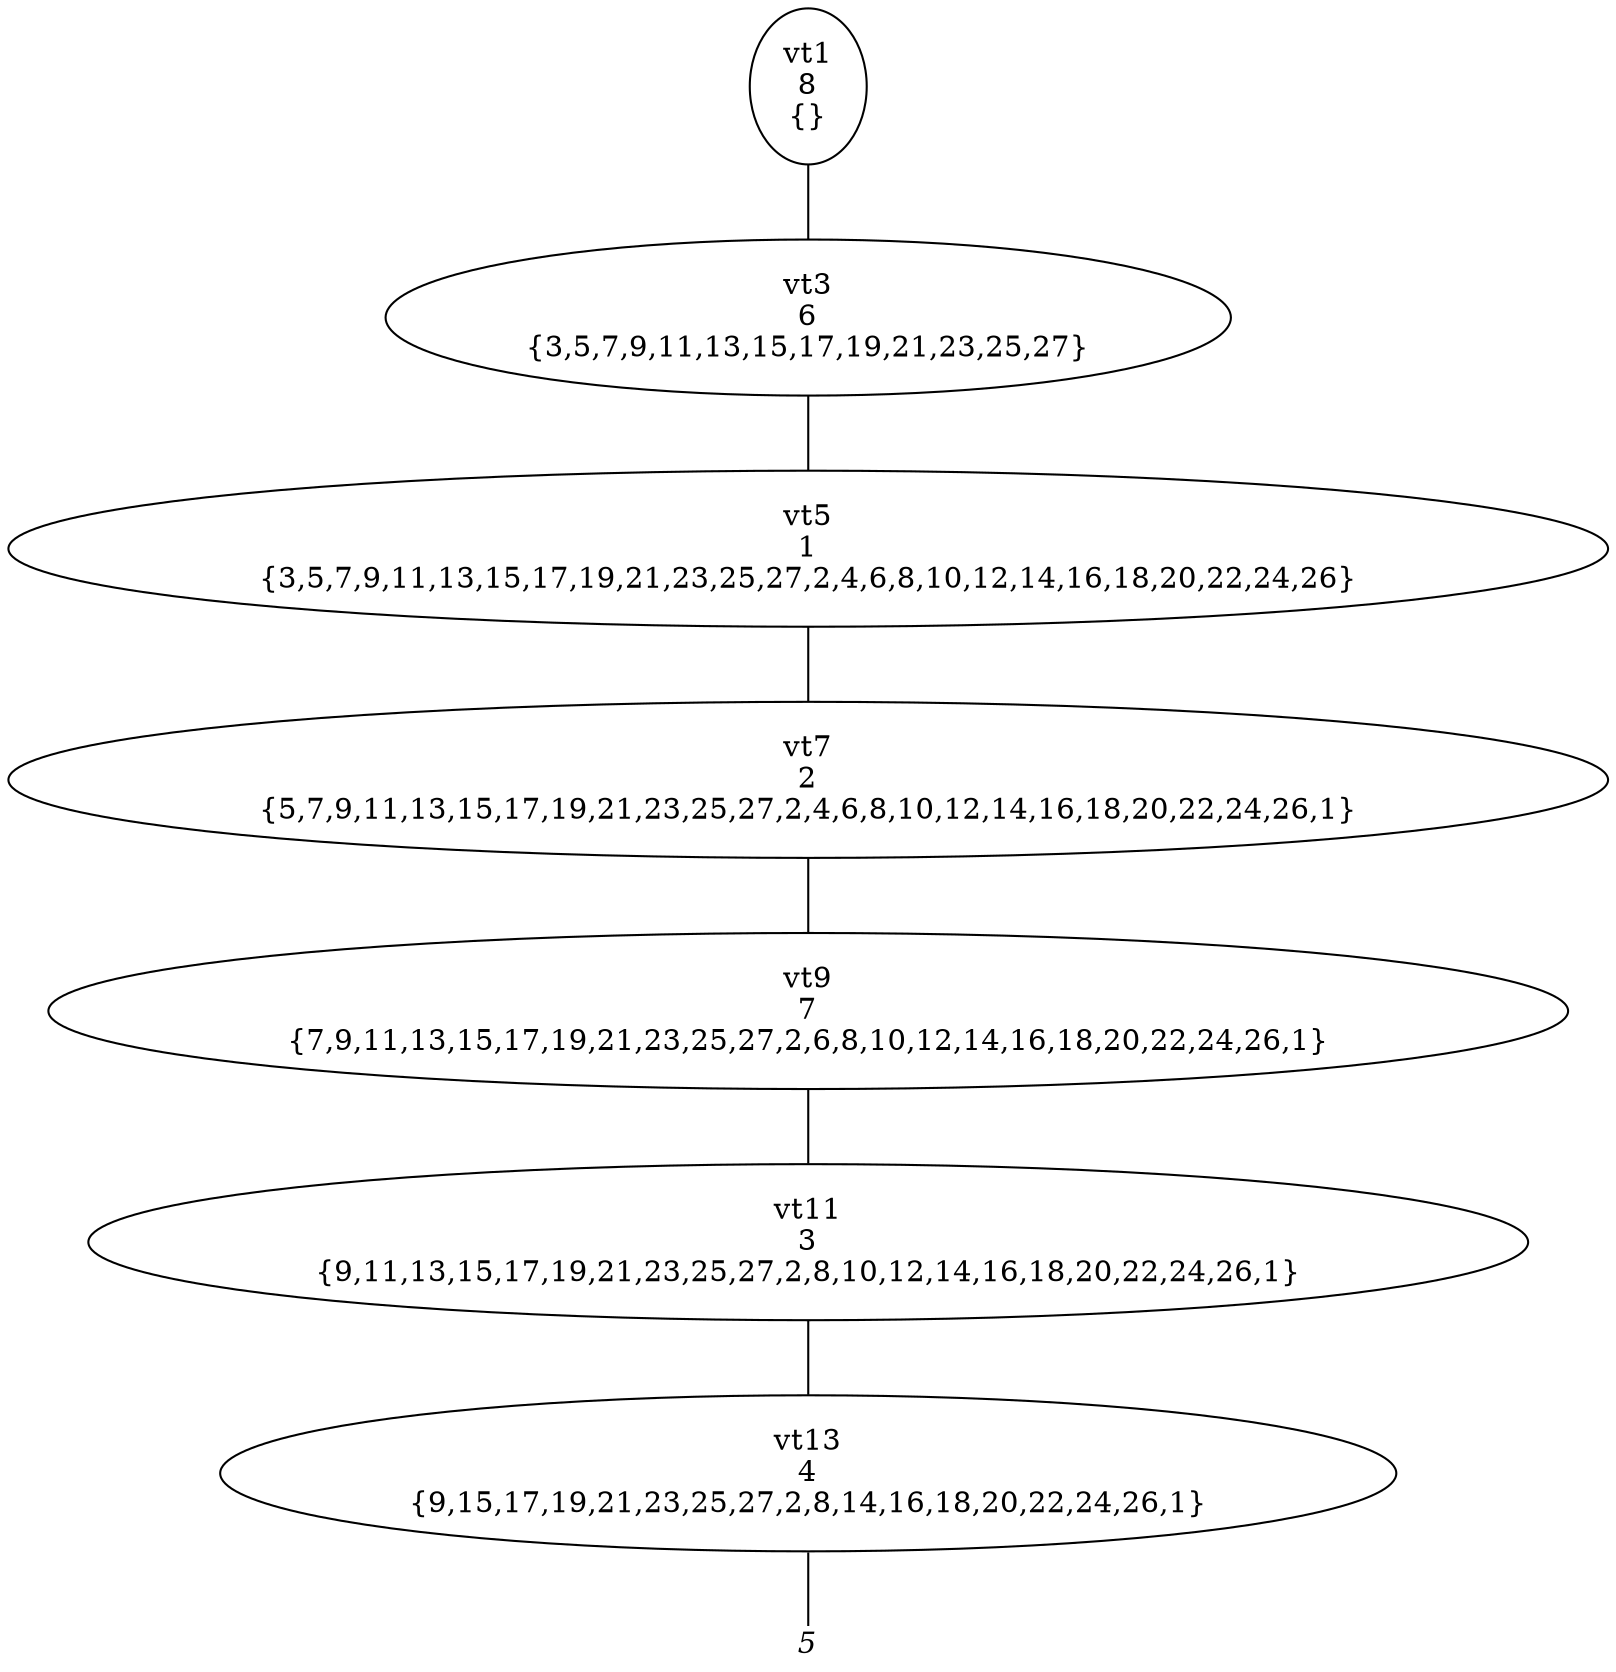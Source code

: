 
digraph vtree {

overlap=false

n1 [label="vt1
8
{}",shape="ellipse"]; 
n3 [label="vt3
6
{3,5,7,9,11,13,15,17,19,21,23,25,27}",shape="ellipse"]; 
n5 [label="vt5
1
{3,5,7,9,11,13,15,17,19,21,23,25,27,2,4,6,8,10,12,14,16,18,20,22,24,26}",shape="ellipse"]; 
n7 [label="vt7
2
{5,7,9,11,13,15,17,19,21,23,25,27,2,4,6,8,10,12,14,16,18,20,22,24,26,1}",shape="ellipse"]; 
n9 [label="vt9
7
{7,9,11,13,15,17,19,21,23,25,27,2,6,8,10,12,14,16,18,20,22,24,26,1}",shape="ellipse"]; 
n11 [label="vt11
3
{9,11,13,15,17,19,21,23,25,27,2,8,10,12,14,16,18,20,22,24,26,1}",shape="ellipse"]; 
n13 [label="vt13
4
{9,15,17,19,21,23,25,27,2,8,14,16,18,20,22,24,26,1}",shape="ellipse"]; 
n14 [label="5",fontname="Times-Italic",fontsize=14,shape=plaintext,fixedsize=true,width=.25,height=.25]; 
n1->n3 [arrowhead=none];
n3->n5 [arrowhead=none];
n5->n7 [arrowhead=none];
n7->n9 [arrowhead=none];
n9->n11 [arrowhead=none];
n11->n13 [arrowhead=none];
n13->n14 [arrowhead=none];


}